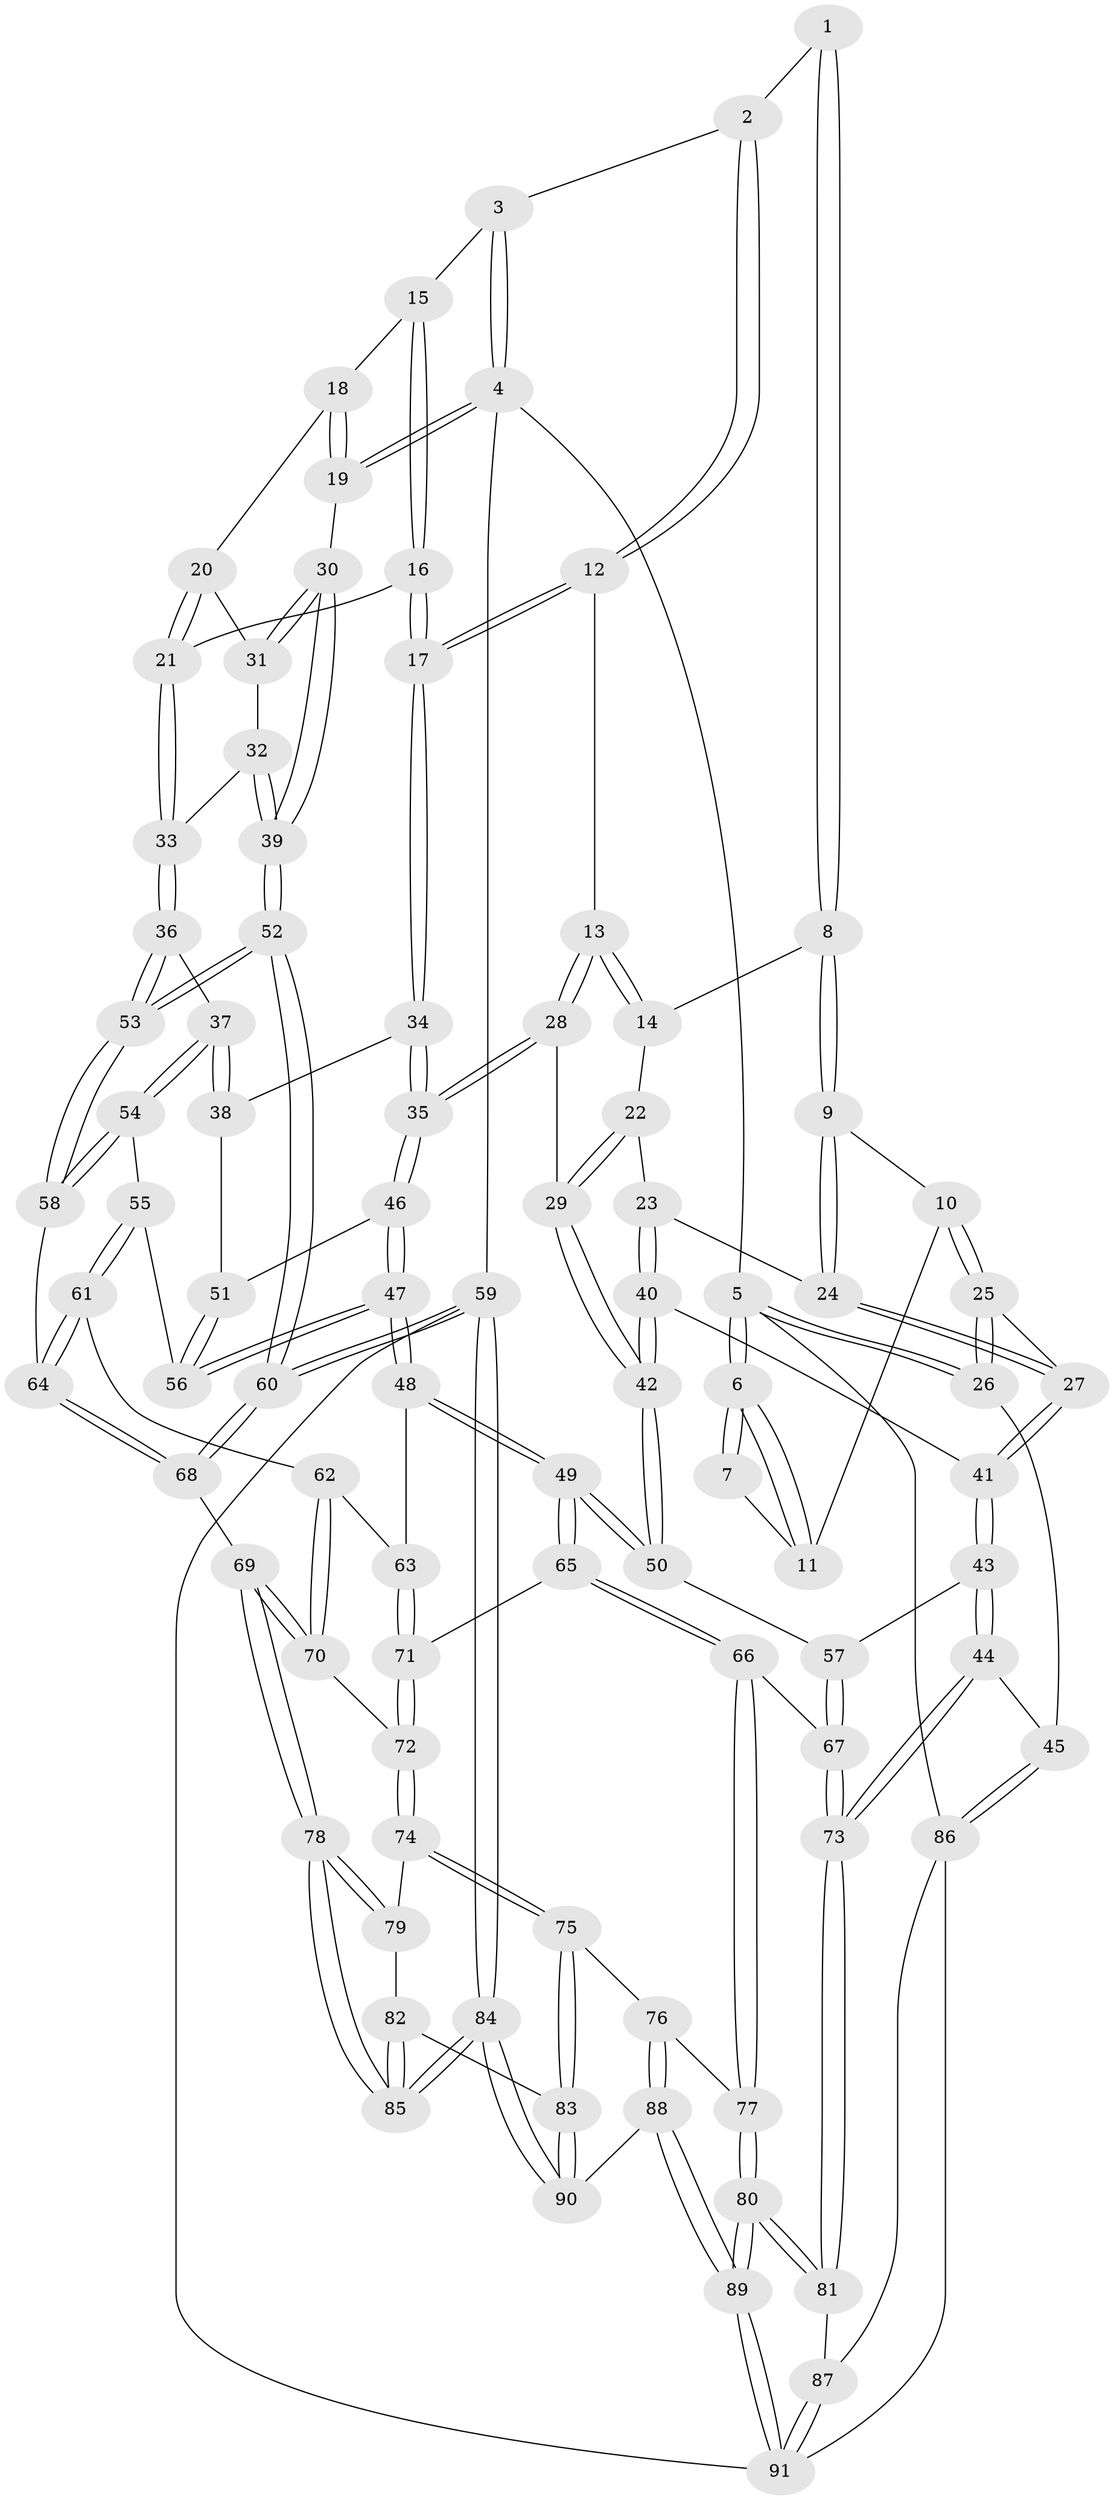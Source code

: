 // coarse degree distribution, {4: 0.37037037037037035, 6: 0.14814814814814814, 5: 0.3333333333333333, 2: 0.037037037037037035, 3: 0.1111111111111111}
// Generated by graph-tools (version 1.1) at 2025/21/03/04/25 18:21:17]
// undirected, 91 vertices, 224 edges
graph export_dot {
graph [start="1"]
  node [color=gray90,style=filled];
  1 [pos="+0.3828623730733042+0"];
  2 [pos="+0.554110841633922+0"];
  3 [pos="+0.8447406841922003+0"];
  4 [pos="+1+0"];
  5 [pos="+0+0"];
  6 [pos="+0+0"];
  7 [pos="+0.3448780950349064+0"];
  8 [pos="+0.33140956735523613+0.025819360783914058"];
  9 [pos="+0.14414251982700557+0.14767411007698927"];
  10 [pos="+0.1166828572161837+0.12206045275423315"];
  11 [pos="+0.11566569743709819+0.11968046587154754"];
  12 [pos="+0.589703229156274+0.01416282693925518"];
  13 [pos="+0.47805613039543066+0.19515002390789618"];
  14 [pos="+0.3441978208820263+0.0937961462901216"];
  15 [pos="+0.8588315397500056+0.07917318444548829"];
  16 [pos="+0.8171664144018581+0.16496834529336518"];
  17 [pos="+0.7232132943212582+0.19615740618396393"];
  18 [pos="+1+0.09769292410914424"];
  19 [pos="+1+0"];
  20 [pos="+0.9285182224544292+0.2106249282878861"];
  21 [pos="+0.8887134022255473+0.21413261115552168"];
  22 [pos="+0.3117969671829586+0.18744769697175745"];
  23 [pos="+0.21878203526032258+0.25498902422273373"];
  24 [pos="+0.17136379438285565+0.24074688218493176"];
  25 [pos="+0+0.23446865255113314"];
  26 [pos="+0+0.2443625026517592"];
  27 [pos="+0.1213802324234644+0.28248667226283697"];
  28 [pos="+0.4799339997250853+0.2805895620540308"];
  29 [pos="+0.45700890650416964+0.29135206462271646"];
  30 [pos="+1+0.2625729709721129"];
  31 [pos="+0.9844024412745052+0.232007988297123"];
  32 [pos="+0.9650165155186545+0.3099687562420814"];
  33 [pos="+0.9077493081041552+0.3468237728056476"];
  34 [pos="+0.6900136628123197+0.2766876194728978"];
  35 [pos="+0.5710960881196889+0.3129234182226916"];
  36 [pos="+0.8962230516427421+0.39787996772899265"];
  37 [pos="+0.7939702322114759+0.42446745826424004"];
  38 [pos="+0.6920320689703457+0.2798633352841373"];
  39 [pos="+1+0.2652547156885959"];
  40 [pos="+0.3304544814312639+0.40436112653411915"];
  41 [pos="+0.0845040096429204+0.42875368058894664"];
  42 [pos="+0.33727869031546015+0.4088412768739537"];
  43 [pos="+0+0.5486050072381649"];
  44 [pos="+0+0.5991324870909599"];
  45 [pos="+0+0.6015786839281385"];
  46 [pos="+0.5689343074300511+0.3614344449455445"];
  47 [pos="+0.5492064782960755+0.515742484281259"];
  48 [pos="+0.5338664302143835+0.5294151526050113"];
  49 [pos="+0.48062516531499644+0.5619329127826044"];
  50 [pos="+0.35849541462730766+0.5209246839125556"];
  51 [pos="+0.6462640227694977+0.43347160540050794"];
  52 [pos="+1+0.5406930420433889"];
  53 [pos="+1+0.5266981747767057"];
  54 [pos="+0.7713202234483277+0.483836806358845"];
  55 [pos="+0.7208771744199393+0.5102492420177972"];
  56 [pos="+0.6683432475858944+0.5063718326982858"];
  57 [pos="+0.33097658234554983+0.546382968920446"];
  58 [pos="+0.8485639928800541+0.5967935830736006"];
  59 [pos="+1+1"];
  60 [pos="+1+0.7212880027842486"];
  61 [pos="+0.6947521627317886+0.6212774323634654"];
  62 [pos="+0.679645232391516+0.6400474545505551"];
  63 [pos="+0.6785101112499049+0.6404052034192657"];
  64 [pos="+0.8344386160017485+0.6645457579724937"];
  65 [pos="+0.5214915859039885+0.7002103641987444"];
  66 [pos="+0.416057684787515+0.7801953965591405"];
  67 [pos="+0.2703718275823117+0.7476556787905546"];
  68 [pos="+0.8379278181225149+0.7098439191581987"];
  69 [pos="+0.7947618983377744+0.7803105300079304"];
  70 [pos="+0.7744835146047356+0.7729199989569628"];
  71 [pos="+0.5675076257350433+0.7267373156348034"];
  72 [pos="+0.5935771157221233+0.766378619964926"];
  73 [pos="+0.20511535994558858+0.7934350866653804"];
  74 [pos="+0.590938297369656+0.8046178530174709"];
  75 [pos="+0.5642025773672987+0.8734270244185733"];
  76 [pos="+0.5120623105788069+0.9002073765276253"];
  77 [pos="+0.43985482678305354+0.8769677883880519"];
  78 [pos="+0.8170434628306052+0.874222585655929"];
  79 [pos="+0.6507496744038369+0.849028621157463"];
  80 [pos="+0.2583094396995697+1"];
  81 [pos="+0.20520243736784272+0.9057606822477897"];
  82 [pos="+0.6713507272048337+0.9196757124702759"];
  83 [pos="+0.6303983915858782+0.9396733853621467"];
  84 [pos="+1+1"];
  85 [pos="+0.8244438803657431+0.8940518589195576"];
  86 [pos="+0+0.8047744511464748"];
  87 [pos="+0.007257863263426331+0.9132521589655771"];
  88 [pos="+0.5206835041950308+1"];
  89 [pos="+0.26213019898642714+1"];
  90 [pos="+0.6027699556083028+1"];
  91 [pos="+0.1646258408589932+1"];
  1 -- 2;
  1 -- 8;
  1 -- 8;
  2 -- 3;
  2 -- 12;
  2 -- 12;
  3 -- 4;
  3 -- 4;
  3 -- 15;
  4 -- 5;
  4 -- 19;
  4 -- 19;
  4 -- 59;
  5 -- 6;
  5 -- 6;
  5 -- 26;
  5 -- 26;
  5 -- 86;
  6 -- 7;
  6 -- 7;
  6 -- 11;
  6 -- 11;
  7 -- 11;
  8 -- 9;
  8 -- 9;
  8 -- 14;
  9 -- 10;
  9 -- 24;
  9 -- 24;
  10 -- 11;
  10 -- 25;
  10 -- 25;
  12 -- 13;
  12 -- 17;
  12 -- 17;
  13 -- 14;
  13 -- 14;
  13 -- 28;
  13 -- 28;
  14 -- 22;
  15 -- 16;
  15 -- 16;
  15 -- 18;
  16 -- 17;
  16 -- 17;
  16 -- 21;
  17 -- 34;
  17 -- 34;
  18 -- 19;
  18 -- 19;
  18 -- 20;
  19 -- 30;
  20 -- 21;
  20 -- 21;
  20 -- 31;
  21 -- 33;
  21 -- 33;
  22 -- 23;
  22 -- 29;
  22 -- 29;
  23 -- 24;
  23 -- 40;
  23 -- 40;
  24 -- 27;
  24 -- 27;
  25 -- 26;
  25 -- 26;
  25 -- 27;
  26 -- 45;
  27 -- 41;
  27 -- 41;
  28 -- 29;
  28 -- 35;
  28 -- 35;
  29 -- 42;
  29 -- 42;
  30 -- 31;
  30 -- 31;
  30 -- 39;
  30 -- 39;
  31 -- 32;
  32 -- 33;
  32 -- 39;
  32 -- 39;
  33 -- 36;
  33 -- 36;
  34 -- 35;
  34 -- 35;
  34 -- 38;
  35 -- 46;
  35 -- 46;
  36 -- 37;
  36 -- 53;
  36 -- 53;
  37 -- 38;
  37 -- 38;
  37 -- 54;
  37 -- 54;
  38 -- 51;
  39 -- 52;
  39 -- 52;
  40 -- 41;
  40 -- 42;
  40 -- 42;
  41 -- 43;
  41 -- 43;
  42 -- 50;
  42 -- 50;
  43 -- 44;
  43 -- 44;
  43 -- 57;
  44 -- 45;
  44 -- 73;
  44 -- 73;
  45 -- 86;
  45 -- 86;
  46 -- 47;
  46 -- 47;
  46 -- 51;
  47 -- 48;
  47 -- 48;
  47 -- 56;
  47 -- 56;
  48 -- 49;
  48 -- 49;
  48 -- 63;
  49 -- 50;
  49 -- 50;
  49 -- 65;
  49 -- 65;
  50 -- 57;
  51 -- 56;
  51 -- 56;
  52 -- 53;
  52 -- 53;
  52 -- 60;
  52 -- 60;
  53 -- 58;
  53 -- 58;
  54 -- 55;
  54 -- 58;
  54 -- 58;
  55 -- 56;
  55 -- 61;
  55 -- 61;
  57 -- 67;
  57 -- 67;
  58 -- 64;
  59 -- 60;
  59 -- 60;
  59 -- 84;
  59 -- 84;
  59 -- 91;
  60 -- 68;
  60 -- 68;
  61 -- 62;
  61 -- 64;
  61 -- 64;
  62 -- 63;
  62 -- 70;
  62 -- 70;
  63 -- 71;
  63 -- 71;
  64 -- 68;
  64 -- 68;
  65 -- 66;
  65 -- 66;
  65 -- 71;
  66 -- 67;
  66 -- 77;
  66 -- 77;
  67 -- 73;
  67 -- 73;
  68 -- 69;
  69 -- 70;
  69 -- 70;
  69 -- 78;
  69 -- 78;
  70 -- 72;
  71 -- 72;
  71 -- 72;
  72 -- 74;
  72 -- 74;
  73 -- 81;
  73 -- 81;
  74 -- 75;
  74 -- 75;
  74 -- 79;
  75 -- 76;
  75 -- 83;
  75 -- 83;
  76 -- 77;
  76 -- 88;
  76 -- 88;
  77 -- 80;
  77 -- 80;
  78 -- 79;
  78 -- 79;
  78 -- 85;
  78 -- 85;
  79 -- 82;
  80 -- 81;
  80 -- 81;
  80 -- 89;
  80 -- 89;
  81 -- 87;
  82 -- 83;
  82 -- 85;
  82 -- 85;
  83 -- 90;
  83 -- 90;
  84 -- 85;
  84 -- 85;
  84 -- 90;
  84 -- 90;
  86 -- 87;
  86 -- 91;
  87 -- 91;
  87 -- 91;
  88 -- 89;
  88 -- 89;
  88 -- 90;
  89 -- 91;
  89 -- 91;
}

